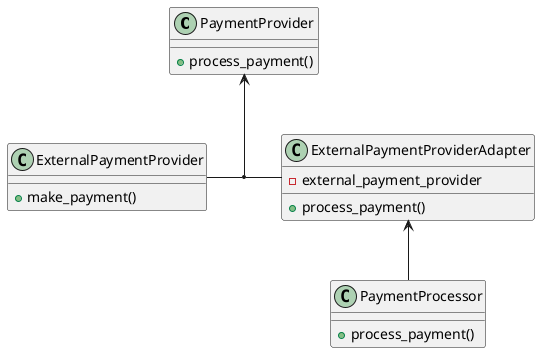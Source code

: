 @startuml
'https://plantuml.com/class-diagram

class PaymentProvider{
+process_payment()
}

class ExternalPaymentProvider{
+make_payment()
}
class ExternalPaymentProviderAdapter{
- external_payment_provider
+ process_payment()
}

class PaymentProcessor{
+ process_payment()
}
ExternalPaymentProvider - ExternalPaymentProviderAdapter
PaymentProvider	<--(ExternalPaymentProvider,ExternalPaymentProviderAdapter)
ExternalPaymentProviderAdapter<-- PaymentProcessor
@enduml